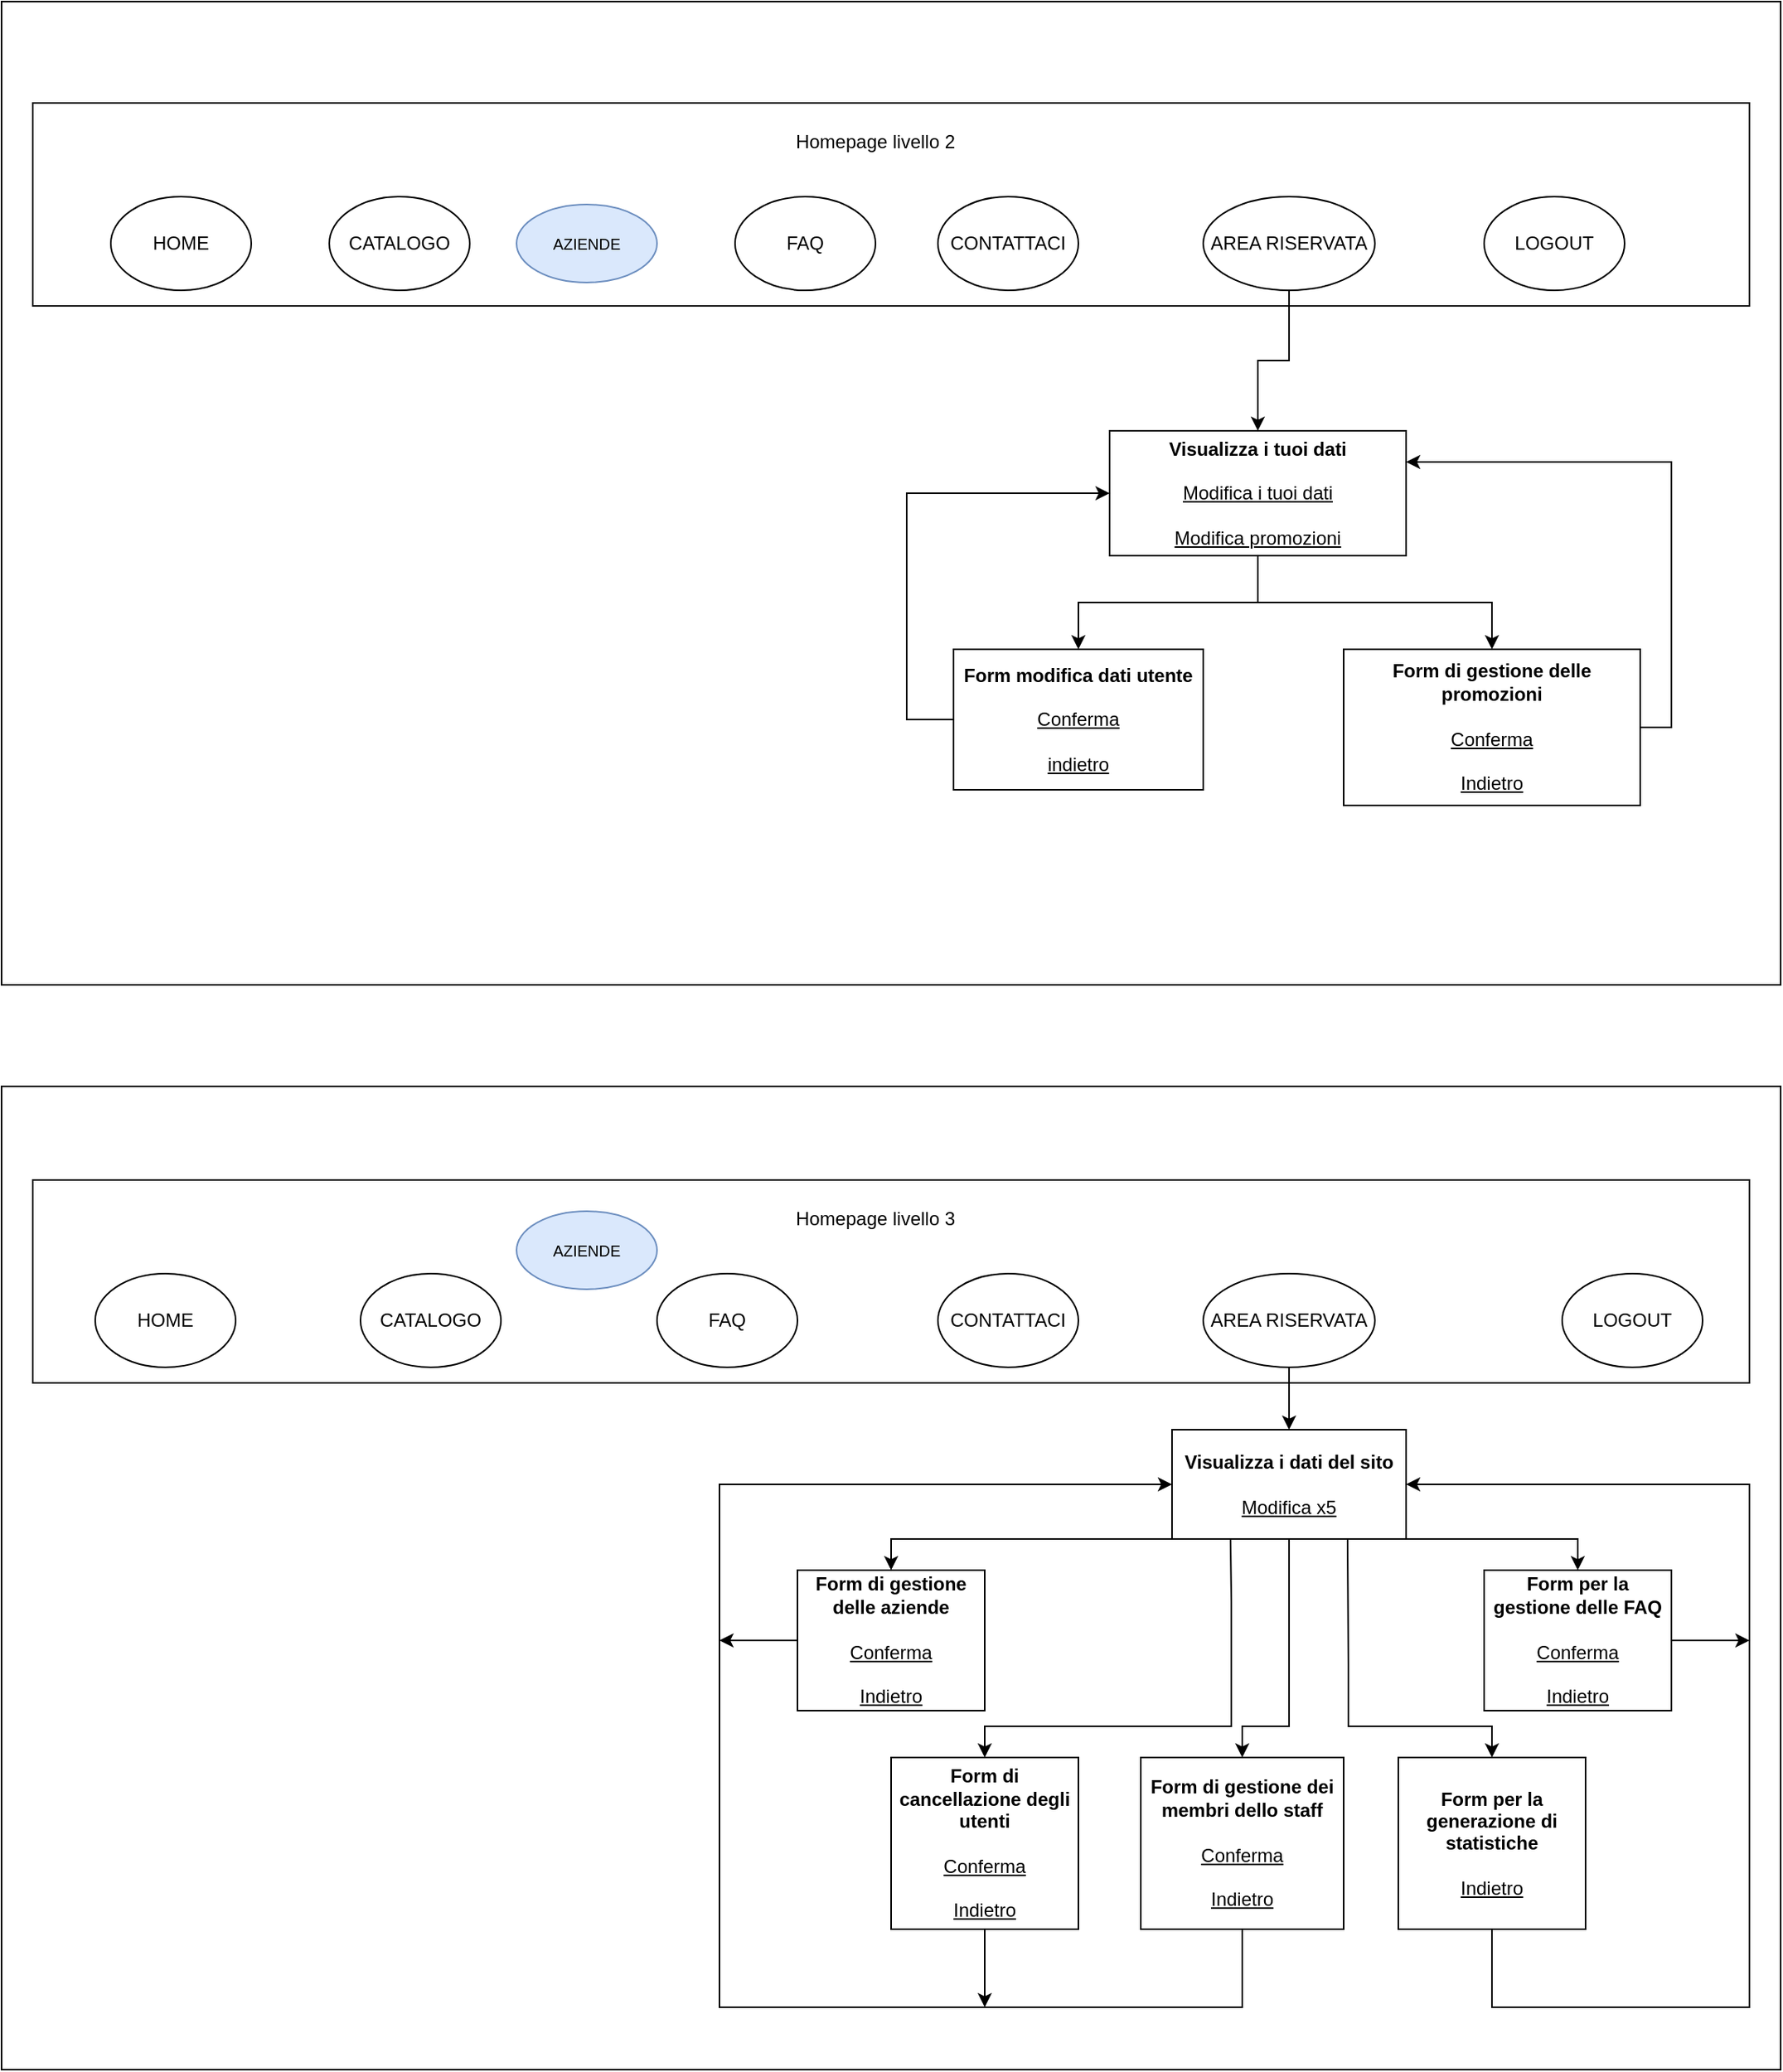 <mxfile version="21.2.9" type="device" pages="3">
  <diagram name="Lv2-3" id="_M-2xF81Z97StXX9Xhtc">
    <mxGraphModel dx="1105" dy="569" grid="1" gridSize="10" guides="1" tooltips="1" connect="1" arrows="1" fold="1" page="1" pageScale="1" pageWidth="827" pageHeight="1169" math="0" shadow="0">
      <root>
        <mxCell id="0" />
        <mxCell id="1" parent="0" />
        <mxCell id="rX6alPP_R84iCfiomxFw-1" value="" style="rounded=0;whiteSpace=wrap;html=1;" parent="1" vertex="1">
          <mxGeometry x="10" y="35" width="1140" height="630" as="geometry" />
        </mxCell>
        <mxCell id="rX6alPP_R84iCfiomxFw-9" value="" style="rounded=0;whiteSpace=wrap;html=1;" parent="1" vertex="1">
          <mxGeometry x="30" y="100" width="1100" height="130" as="geometry" />
        </mxCell>
        <mxCell id="rX6alPP_R84iCfiomxFw-12" value="CATALOGO" style="ellipse;whiteSpace=wrap;html=1;" parent="1" vertex="1">
          <mxGeometry x="220" y="160" width="90" height="60" as="geometry" />
        </mxCell>
        <mxCell id="rX6alPP_R84iCfiomxFw-13" value="HOME" style="ellipse;whiteSpace=wrap;html=1;" parent="1" vertex="1">
          <mxGeometry x="80" y="160" width="90" height="60" as="geometry" />
        </mxCell>
        <mxCell id="rX6alPP_R84iCfiomxFw-19" value="FAQ" style="ellipse;whiteSpace=wrap;html=1;" parent="1" vertex="1">
          <mxGeometry x="480" y="160" width="90" height="60" as="geometry" />
        </mxCell>
        <mxCell id="rX6alPP_R84iCfiomxFw-20" value="CONTATTACI" style="ellipse;whiteSpace=wrap;html=1;" parent="1" vertex="1">
          <mxGeometry x="610" y="160" width="90" height="60" as="geometry" />
        </mxCell>
        <mxCell id="rX6alPP_R84iCfiomxFw-21" value="LOGOUT" style="ellipse;whiteSpace=wrap;html=1;" parent="1" vertex="1">
          <mxGeometry x="960" y="160" width="90" height="60" as="geometry" />
        </mxCell>
        <mxCell id="ifP3_OmQZTy_K7tesigm-2" style="edgeStyle=orthogonalEdgeStyle;rounded=0;orthogonalLoop=1;jettySize=auto;html=1;exitX=0.5;exitY=1;exitDx=0;exitDy=0;entryX=0.5;entryY=0;entryDx=0;entryDy=0;" parent="1" source="rX6alPP_R84iCfiomxFw-22" target="rX6alPP_R84iCfiomxFw-23" edge="1">
          <mxGeometry relative="1" as="geometry" />
        </mxCell>
        <mxCell id="rX6alPP_R84iCfiomxFw-22" value="AREA RISERVATA" style="ellipse;whiteSpace=wrap;html=1;" parent="1" vertex="1">
          <mxGeometry x="780" y="160" width="110" height="60" as="geometry" />
        </mxCell>
        <mxCell id="ifP3_OmQZTy_K7tesigm-1" style="edgeStyle=orthogonalEdgeStyle;rounded=0;orthogonalLoop=1;jettySize=auto;html=1;exitX=0.5;exitY=1;exitDx=0;exitDy=0;" parent="1" source="rX6alPP_R84iCfiomxFw-23" target="rX6alPP_R84iCfiomxFw-24" edge="1">
          <mxGeometry relative="1" as="geometry" />
        </mxCell>
        <mxCell id="ifP3_OmQZTy_K7tesigm-5" style="edgeStyle=orthogonalEdgeStyle;rounded=0;orthogonalLoop=1;jettySize=auto;html=1;exitX=0.5;exitY=1;exitDx=0;exitDy=0;" parent="1" source="rX6alPP_R84iCfiomxFw-23" target="rX6alPP_R84iCfiomxFw-25" edge="1">
          <mxGeometry relative="1" as="geometry" />
        </mxCell>
        <mxCell id="rX6alPP_R84iCfiomxFw-23" value="&lt;b&gt;Visualizza i tuoi dati&lt;/b&gt;&lt;br&gt;&lt;br&gt;&lt;u&gt;Modifica i tuoi dati&lt;br&gt;&lt;br&gt;Modifica promozioni&lt;br&gt;&lt;/u&gt;" style="rounded=0;whiteSpace=wrap;html=1;" parent="1" vertex="1">
          <mxGeometry x="720" y="310" width="190" height="80" as="geometry" />
        </mxCell>
        <mxCell id="rX6alPP_R84iCfiomxFw-24" value="&lt;b&gt;Form modifica dati utente&lt;/b&gt;&lt;br&gt;&lt;br&gt;&lt;u&gt;Conferma&lt;br&gt;&lt;/u&gt;&lt;br&gt;&lt;u&gt;indietro&lt;/u&gt;" style="rounded=0;whiteSpace=wrap;html=1;" parent="1" vertex="1">
          <mxGeometry x="620" y="450" width="160" height="90" as="geometry" />
        </mxCell>
        <mxCell id="ifP3_OmQZTy_K7tesigm-4" style="edgeStyle=orthogonalEdgeStyle;rounded=0;orthogonalLoop=1;jettySize=auto;html=1;exitX=1;exitY=0.5;exitDx=0;exitDy=0;entryX=1;entryY=0.25;entryDx=0;entryDy=0;" parent="1" source="rX6alPP_R84iCfiomxFw-25" target="rX6alPP_R84iCfiomxFw-23" edge="1">
          <mxGeometry relative="1" as="geometry" />
        </mxCell>
        <mxCell id="rX6alPP_R84iCfiomxFw-25" value="&lt;b&gt;Form di gestione delle promozioni&lt;/b&gt;&lt;br&gt;&lt;br&gt;&lt;u style=&quot;&quot;&gt;Conferma&lt;br&gt;&lt;/u&gt;&lt;br&gt;&lt;u&gt;Indietro&lt;/u&gt;" style="rounded=0;whiteSpace=wrap;html=1;" parent="1" vertex="1">
          <mxGeometry x="870" y="450" width="190" height="100" as="geometry" />
        </mxCell>
        <mxCell id="rX6alPP_R84iCfiomxFw-30" value="" style="endArrow=classic;html=1;rounded=0;exitX=0;exitY=0.5;exitDx=0;exitDy=0;entryX=0;entryY=0.5;entryDx=0;entryDy=0;" parent="1" source="rX6alPP_R84iCfiomxFw-24" target="rX6alPP_R84iCfiomxFw-23" edge="1">
          <mxGeometry width="50" height="50" relative="1" as="geometry">
            <mxPoint x="400" y="290" as="sourcePoint" />
            <mxPoint x="830" y="270" as="targetPoint" />
            <Array as="points">
              <mxPoint x="590" y="495" />
              <mxPoint x="590" y="350" />
            </Array>
          </mxGeometry>
        </mxCell>
        <mxCell id="rX6alPP_R84iCfiomxFw-32" value="Homepage livello 2" style="text;html=1;strokeColor=none;fillColor=none;align=center;verticalAlign=middle;whiteSpace=wrap;rounded=0;" parent="1" vertex="1">
          <mxGeometry x="515" y="110" width="110" height="30" as="geometry" />
        </mxCell>
        <mxCell id="rX6alPP_R84iCfiomxFw-33" value="" style="rounded=0;whiteSpace=wrap;html=1;" parent="1" vertex="1">
          <mxGeometry x="10" y="730" width="1140" height="630" as="geometry" />
        </mxCell>
        <mxCell id="rX6alPP_R84iCfiomxFw-34" value="" style="rounded=0;whiteSpace=wrap;html=1;" parent="1" vertex="1">
          <mxGeometry x="30" y="790" width="1100" height="130" as="geometry" />
        </mxCell>
        <mxCell id="rX6alPP_R84iCfiomxFw-35" value="HOME" style="ellipse;whiteSpace=wrap;html=1;" parent="1" vertex="1">
          <mxGeometry x="70" y="850" width="90" height="60" as="geometry" />
        </mxCell>
        <mxCell id="rX6alPP_R84iCfiomxFw-36" value="CATALOGO" style="ellipse;whiteSpace=wrap;html=1;" parent="1" vertex="1">
          <mxGeometry x="240" y="850" width="90" height="60" as="geometry" />
        </mxCell>
        <mxCell id="rX6alPP_R84iCfiomxFw-37" value="FAQ" style="ellipse;whiteSpace=wrap;html=1;" parent="1" vertex="1">
          <mxGeometry x="430" y="850" width="90" height="60" as="geometry" />
        </mxCell>
        <mxCell id="rX6alPP_R84iCfiomxFw-38" value="CONTATTACI" style="ellipse;whiteSpace=wrap;html=1;" parent="1" vertex="1">
          <mxGeometry x="610" y="850" width="90" height="60" as="geometry" />
        </mxCell>
        <mxCell id="rX6alPP_R84iCfiomxFw-39" value="AREA RISERVATA" style="ellipse;whiteSpace=wrap;html=1;" parent="1" vertex="1">
          <mxGeometry x="780" y="850" width="110" height="60" as="geometry" />
        </mxCell>
        <mxCell id="rX6alPP_R84iCfiomxFw-40" value="LOGOUT" style="ellipse;whiteSpace=wrap;html=1;" parent="1" vertex="1">
          <mxGeometry x="1010" y="850" width="90" height="60" as="geometry" />
        </mxCell>
        <mxCell id="rX6alPP_R84iCfiomxFw-41" value="Homepage livello 3" style="text;html=1;strokeColor=none;fillColor=none;align=center;verticalAlign=middle;whiteSpace=wrap;rounded=0;" parent="1" vertex="1">
          <mxGeometry x="515" y="800" width="110" height="30" as="geometry" />
        </mxCell>
        <mxCell id="rX6alPP_R84iCfiomxFw-47" value="&lt;b&gt;Visualizza i dati del sito&lt;/b&gt;&lt;br&gt;&lt;br&gt;&lt;u&gt;Modifica x5&lt;br&gt;&lt;/u&gt;" style="rounded=0;whiteSpace=wrap;html=1;" parent="1" vertex="1">
          <mxGeometry x="760" y="950" width="150" height="70" as="geometry" />
        </mxCell>
        <mxCell id="rX6alPP_R84iCfiomxFw-48" value="" style="endArrow=classic;html=1;rounded=0;exitX=0.5;exitY=1;exitDx=0;exitDy=0;entryX=0.5;entryY=0;entryDx=0;entryDy=0;" parent="1" source="rX6alPP_R84iCfiomxFw-39" target="rX6alPP_R84iCfiomxFw-47" edge="1">
          <mxGeometry width="50" height="50" relative="1" as="geometry">
            <mxPoint x="400" y="970" as="sourcePoint" />
            <mxPoint x="450" y="920" as="targetPoint" />
          </mxGeometry>
        </mxCell>
        <mxCell id="rX6alPP_R84iCfiomxFw-49" value="&lt;b&gt;Form di gestione delle aziende&lt;/b&gt;&lt;br&gt;&lt;br&gt;&lt;u&gt;Conferma&lt;br&gt;&lt;/u&gt;&lt;br&gt;&lt;u&gt;Indietro&lt;/u&gt;" style="rounded=0;whiteSpace=wrap;html=1;" parent="1" vertex="1">
          <mxGeometry x="520" y="1040" width="120" height="90" as="geometry" />
        </mxCell>
        <mxCell id="rX6alPP_R84iCfiomxFw-50" value="&lt;b&gt;Form di cancellazione degli utenti&lt;/b&gt;&lt;br&gt;&lt;br&gt;&lt;u&gt;Conferma&lt;br&gt;&lt;/u&gt;&lt;br&gt;&lt;u&gt;Indietro&lt;/u&gt;" style="rounded=0;whiteSpace=wrap;html=1;" parent="1" vertex="1">
          <mxGeometry x="580" y="1160" width="120" height="110" as="geometry" />
        </mxCell>
        <mxCell id="rX6alPP_R84iCfiomxFw-51" value="&lt;b&gt;Form di gestione dei membri dello staff&lt;/b&gt;&lt;br&gt;&lt;br&gt;&lt;u&gt;Conferma&lt;br&gt;&lt;/u&gt;&lt;br&gt;&lt;u&gt;Indietro&lt;/u&gt;" style="rounded=0;whiteSpace=wrap;html=1;" parent="1" vertex="1">
          <mxGeometry x="740" y="1160" width="130" height="110" as="geometry" />
        </mxCell>
        <mxCell id="rX6alPP_R84iCfiomxFw-52" value="&lt;b&gt;Form per la generazione di statistiche&lt;/b&gt;&lt;br&gt;&lt;br&gt;&lt;u&gt;Indietro&lt;/u&gt;" style="rounded=0;whiteSpace=wrap;html=1;" parent="1" vertex="1">
          <mxGeometry x="905" y="1160" width="120" height="110" as="geometry" />
        </mxCell>
        <mxCell id="rX6alPP_R84iCfiomxFw-53" value="&lt;b&gt;Form per la gestione delle FAQ&lt;/b&gt;&lt;br&gt;&lt;br&gt;&lt;u&gt;Conferma&lt;br&gt;&lt;/u&gt;&lt;br&gt;&lt;u&gt;Indietro&lt;/u&gt;" style="rounded=0;whiteSpace=wrap;html=1;" parent="1" vertex="1">
          <mxGeometry x="960" y="1040" width="120" height="90" as="geometry" />
        </mxCell>
        <mxCell id="rX6alPP_R84iCfiomxFw-54" value="" style="endArrow=classic;html=1;rounded=0;exitX=0;exitY=1;exitDx=0;exitDy=0;entryX=0.5;entryY=0;entryDx=0;entryDy=0;" parent="1" source="rX6alPP_R84iCfiomxFw-47" target="rX6alPP_R84iCfiomxFw-49" edge="1">
          <mxGeometry width="50" height="50" relative="1" as="geometry">
            <mxPoint x="400" y="900" as="sourcePoint" />
            <mxPoint x="450" y="850" as="targetPoint" />
            <Array as="points">
              <mxPoint x="580" y="1020" />
            </Array>
          </mxGeometry>
        </mxCell>
        <mxCell id="rX6alPP_R84iCfiomxFw-55" value="" style="endArrow=classic;html=1;rounded=0;exitX=1;exitY=1;exitDx=0;exitDy=0;entryX=0.5;entryY=0;entryDx=0;entryDy=0;" parent="1" source="rX6alPP_R84iCfiomxFw-47" target="rX6alPP_R84iCfiomxFw-53" edge="1">
          <mxGeometry width="50" height="50" relative="1" as="geometry">
            <mxPoint x="400" y="900" as="sourcePoint" />
            <mxPoint x="450" y="850" as="targetPoint" />
            <Array as="points">
              <mxPoint x="1020" y="1020" />
            </Array>
          </mxGeometry>
        </mxCell>
        <mxCell id="rX6alPP_R84iCfiomxFw-56" value="" style="endArrow=classic;html=1;rounded=0;exitX=0.25;exitY=1;exitDx=0;exitDy=0;entryX=0.5;entryY=0;entryDx=0;entryDy=0;" parent="1" source="rX6alPP_R84iCfiomxFw-47" target="rX6alPP_R84iCfiomxFw-50" edge="1">
          <mxGeometry width="50" height="50" relative="1" as="geometry">
            <mxPoint x="400" y="900" as="sourcePoint" />
            <mxPoint x="450" y="850" as="targetPoint" />
            <Array as="points">
              <mxPoint x="798" y="1060" />
              <mxPoint x="798" y="1140" />
              <mxPoint x="670" y="1140" />
              <mxPoint x="640" y="1140" />
            </Array>
          </mxGeometry>
        </mxCell>
        <mxCell id="rX6alPP_R84iCfiomxFw-57" value="" style="endArrow=classic;html=1;rounded=0;exitX=0.5;exitY=1;exitDx=0;exitDy=0;entryX=0.5;entryY=0;entryDx=0;entryDy=0;" parent="1" source="rX6alPP_R84iCfiomxFw-47" target="rX6alPP_R84iCfiomxFw-51" edge="1">
          <mxGeometry width="50" height="50" relative="1" as="geometry">
            <mxPoint x="400" y="900" as="sourcePoint" />
            <mxPoint x="450" y="850" as="targetPoint" />
            <Array as="points">
              <mxPoint x="835" y="1090" />
              <mxPoint x="835" y="1140" />
              <mxPoint x="805" y="1140" />
            </Array>
          </mxGeometry>
        </mxCell>
        <mxCell id="rX6alPP_R84iCfiomxFw-58" value="" style="endArrow=classic;html=1;rounded=0;exitX=0.75;exitY=1;exitDx=0;exitDy=0;entryX=0.5;entryY=0;entryDx=0;entryDy=0;" parent="1" source="rX6alPP_R84iCfiomxFw-47" target="rX6alPP_R84iCfiomxFw-52" edge="1">
          <mxGeometry width="50" height="50" relative="1" as="geometry">
            <mxPoint x="845" y="1030" as="sourcePoint" />
            <mxPoint x="815" y="1170" as="targetPoint" />
            <Array as="points">
              <mxPoint x="873" y="1100" />
              <mxPoint x="873" y="1140" />
              <mxPoint x="930" y="1140" />
              <mxPoint x="965" y="1140" />
            </Array>
          </mxGeometry>
        </mxCell>
        <mxCell id="rX6alPP_R84iCfiomxFw-60" value="" style="endArrow=classic;html=1;rounded=0;exitX=0;exitY=0.5;exitDx=0;exitDy=0;" parent="1" source="rX6alPP_R84iCfiomxFw-49" edge="1">
          <mxGeometry width="50" height="50" relative="1" as="geometry">
            <mxPoint x="400" y="1030" as="sourcePoint" />
            <mxPoint x="470" y="1085" as="targetPoint" />
          </mxGeometry>
        </mxCell>
        <mxCell id="rX6alPP_R84iCfiomxFw-61" value="" style="endArrow=classic;html=1;rounded=0;exitX=0.5;exitY=1;exitDx=0;exitDy=0;entryX=0;entryY=0.5;entryDx=0;entryDy=0;" parent="1" source="rX6alPP_R84iCfiomxFw-51" target="rX6alPP_R84iCfiomxFw-47" edge="1">
          <mxGeometry width="50" height="50" relative="1" as="geometry">
            <mxPoint x="400" y="1030" as="sourcePoint" />
            <mxPoint x="450" y="980" as="targetPoint" />
            <Array as="points">
              <mxPoint x="805" y="1320" />
              <mxPoint x="470" y="1320" />
              <mxPoint x="470" y="985" />
            </Array>
          </mxGeometry>
        </mxCell>
        <mxCell id="rX6alPP_R84iCfiomxFw-62" value="" style="endArrow=classic;html=1;rounded=0;exitX=0.5;exitY=1;exitDx=0;exitDy=0;" parent="1" source="rX6alPP_R84iCfiomxFw-50" edge="1">
          <mxGeometry width="50" height="50" relative="1" as="geometry">
            <mxPoint x="400" y="1030" as="sourcePoint" />
            <mxPoint x="640" y="1320" as="targetPoint" />
          </mxGeometry>
        </mxCell>
        <mxCell id="rX6alPP_R84iCfiomxFw-63" value="" style="endArrow=classic;html=1;rounded=0;exitX=0.5;exitY=1;exitDx=0;exitDy=0;entryX=1;entryY=0.5;entryDx=0;entryDy=0;" parent="1" source="rX6alPP_R84iCfiomxFw-52" target="rX6alPP_R84iCfiomxFw-47" edge="1">
          <mxGeometry width="50" height="50" relative="1" as="geometry">
            <mxPoint x="400" y="1030" as="sourcePoint" />
            <mxPoint x="450" y="980" as="targetPoint" />
            <Array as="points">
              <mxPoint x="965" y="1320" />
              <mxPoint x="1130" y="1320" />
              <mxPoint x="1130" y="985" />
            </Array>
          </mxGeometry>
        </mxCell>
        <mxCell id="rX6alPP_R84iCfiomxFw-64" value="" style="endArrow=classic;html=1;rounded=0;exitX=1;exitY=0.5;exitDx=0;exitDy=0;" parent="1" source="rX6alPP_R84iCfiomxFw-53" edge="1">
          <mxGeometry width="50" height="50" relative="1" as="geometry">
            <mxPoint x="400" y="1030" as="sourcePoint" />
            <mxPoint x="1130" y="1085" as="targetPoint" />
          </mxGeometry>
        </mxCell>
        <mxCell id="LYxm155WBKsM3qQYIvJJ-1" value="AZIENDE" style="ellipse;whiteSpace=wrap;html=1;fontSize=10;fillColor=#dae8fc;strokeColor=#6c8ebf;" parent="1" vertex="1">
          <mxGeometry x="340" y="165" width="90" height="50" as="geometry" />
        </mxCell>
        <mxCell id="ifP3_OmQZTy_K7tesigm-6" value="AZIENDE" style="ellipse;whiteSpace=wrap;html=1;fontSize=10;fillColor=#dae8fc;strokeColor=#6c8ebf;" parent="1" vertex="1">
          <mxGeometry x="340" y="810" width="90" height="50" as="geometry" />
        </mxCell>
      </root>
    </mxGraphModel>
  </diagram>
  <diagram id="IhBzcSBHuUPYpadoAGtF" name="Lv0-1">
    <mxGraphModel dx="1050" dy="541" grid="1" gridSize="10" guides="1" tooltips="1" connect="1" arrows="1" fold="1" page="1" pageScale="1" pageWidth="1390" pageHeight="980" math="0" shadow="0">
      <root>
        <mxCell id="0" />
        <mxCell id="1" parent="0" />
        <mxCell id="_Kh7zMm8I2z3apYk3yrE-1" value="" style="rounded=0;whiteSpace=wrap;html=1;fillColor=#EBF4FF;strokeColor=#FFFFFF;" parent="1" vertex="1">
          <mxGeometry x="225" y="20" width="940" height="370" as="geometry" />
        </mxCell>
        <mxCell id="_Kh7zMm8I2z3apYk3yrE-2" value="&lt;font color=&quot;#6666ff&quot;&gt;Homepage livello 0&lt;/font&gt;" style="text;html=1;strokeColor=none;fillColor=none;align=center;verticalAlign=middle;whiteSpace=wrap;rounded=0;fontColor=#9999FF;fontSize=14;fontStyle=1" parent="1" vertex="1">
          <mxGeometry x="630" y="30" width="160" height="40" as="geometry" />
        </mxCell>
        <mxCell id="VEO2LpkFBc5u-bENxwhb-1" style="edgeStyle=orthogonalEdgeStyle;rounded=0;orthogonalLoop=1;jettySize=auto;html=1;exitX=0.5;exitY=1;exitDx=0;exitDy=0;" parent="1" source="_Kh7zMm8I2z3apYk3yrE-3" target="_Kh7zMm8I2z3apYk3yrE-13" edge="1">
          <mxGeometry relative="1" as="geometry">
            <Array as="points">
              <mxPoint x="445" y="190" />
              <mxPoint x="425" y="190" />
            </Array>
          </mxGeometry>
        </mxCell>
        <mxCell id="_Kh7zMm8I2z3apYk3yrE-3" value="CATALOGO" style="ellipse;whiteSpace=wrap;html=1;fontSize=10;fillColor=#dae8fc;strokeColor=#6c8ebf;" parent="1" vertex="1">
          <mxGeometry x="400" y="100" width="90" height="50" as="geometry" />
        </mxCell>
        <mxCell id="_Kh7zMm8I2z3apYk3yrE-4" value="FAQ" style="ellipse;whiteSpace=wrap;html=1;fontSize=10;fillColor=#dae8fc;strokeColor=#6c8ebf;" parent="1" vertex="1">
          <mxGeometry x="625" y="100" width="80" height="50" as="geometry" />
        </mxCell>
        <mxCell id="_Kh7zMm8I2z3apYk3yrE-5" value="CONTATTACI" style="ellipse;whiteSpace=wrap;html=1;fontSize=10;fillColor=#dae8fc;strokeColor=#6c8ebf;" parent="1" vertex="1">
          <mxGeometry x="735" y="100" width="90" height="50" as="geometry" />
        </mxCell>
        <mxCell id="_Kh7zMm8I2z3apYk3yrE-6" style="edgeStyle=orthogonalEdgeStyle;rounded=0;orthogonalLoop=1;jettySize=auto;html=1;exitX=0.5;exitY=1;exitDx=0;exitDy=0;entryX=0.5;entryY=0;entryDx=0;entryDy=0;" parent="1" source="_Kh7zMm8I2z3apYk3yrE-7" target="_Kh7zMm8I2z3apYk3yrE-14" edge="1">
          <mxGeometry relative="1" as="geometry" />
        </mxCell>
        <mxCell id="_Kh7zMm8I2z3apYk3yrE-7" value="REGISTRATI" style="ellipse;whiteSpace=wrap;html=1;fontSize=10;fillColor=#dae8fc;strokeColor=#6c8ebf;" parent="1" vertex="1">
          <mxGeometry x="840" y="100" width="90" height="50" as="geometry" />
        </mxCell>
        <mxCell id="_Kh7zMm8I2z3apYk3yrE-8" style="edgeStyle=orthogonalEdgeStyle;rounded=0;orthogonalLoop=1;jettySize=auto;html=1;exitX=0.5;exitY=1;exitDx=0;exitDy=0;entryX=0.5;entryY=0;entryDx=0;entryDy=0;" parent="1" source="_Kh7zMm8I2z3apYk3yrE-9" target="_Kh7zMm8I2z3apYk3yrE-17" edge="1">
          <mxGeometry relative="1" as="geometry" />
        </mxCell>
        <mxCell id="_Kh7zMm8I2z3apYk3yrE-9" value="ACCEDI" style="ellipse;whiteSpace=wrap;html=1;fontSize=10;fillColor=#dae8fc;strokeColor=#6c8ebf;" parent="1" vertex="1">
          <mxGeometry x="1027.5" y="100" width="80" height="50" as="geometry" />
        </mxCell>
        <mxCell id="_Kh7zMm8I2z3apYk3yrE-11" value="HOME" style="ellipse;whiteSpace=wrap;html=1;fontSize=10;fillColor=#dae8fc;strokeColor=#6c8ebf;" parent="1" vertex="1">
          <mxGeometry x="275" y="100" width="90" height="50" as="geometry" />
        </mxCell>
        <mxCell id="_Kh7zMm8I2z3apYk3yrE-12" style="edgeStyle=orthogonalEdgeStyle;rounded=0;orthogonalLoop=1;jettySize=auto;html=1;exitX=0.5;exitY=1;exitDx=0;exitDy=0;entryX=0;entryY=0.5;entryDx=0;entryDy=0;strokeColor=#000000;" parent="1" source="_Kh7zMm8I2z3apYk3yrE-13" target="_Kh7zMm8I2z3apYk3yrE-14" edge="1">
          <mxGeometry relative="1" as="geometry" />
        </mxCell>
        <mxCell id="_Kh7zMm8I2z3apYk3yrE-13" value="&lt;b&gt;Visualizzazione delle promozioni offerte dalle aziende tramite ricerca&lt;/b&gt;&lt;br&gt;&lt;br&gt;Per acquisire un coupon &lt;u&gt;registrati&lt;/u&gt;&amp;nbsp;" style="rounded=0;whiteSpace=wrap;html=1;fontSize=11;" parent="1" vertex="1">
          <mxGeometry x="320" y="245" width="210" height="80" as="geometry" />
        </mxCell>
        <mxCell id="_Kh7zMm8I2z3apYk3yrE-14" value="&lt;b&gt;Form registrazione&lt;/b&gt;&lt;br&gt;&lt;br&gt;&lt;u&gt;Registrati&lt;/u&gt;" style="rounded=0;whiteSpace=wrap;html=1;" parent="1" vertex="1">
          <mxGeometry x="825" y="230" width="120" height="60" as="geometry" />
        </mxCell>
        <mxCell id="_Kh7zMm8I2z3apYk3yrE-15" style="edgeStyle=orthogonalEdgeStyle;rounded=0;orthogonalLoop=1;jettySize=auto;html=1;exitX=0.25;exitY=1;exitDx=0;exitDy=0;entryX=1;entryY=0.5;entryDx=0;entryDy=0;strokeColor=#97D077;" parent="1" source="_Kh7zMm8I2z3apYk3yrE-17" target="_Kh7zMm8I2z3apYk3yrE-14" edge="1">
          <mxGeometry relative="1" as="geometry" />
        </mxCell>
        <mxCell id="_Kh7zMm8I2z3apYk3yrE-16" style="edgeStyle=orthogonalEdgeStyle;rounded=0;orthogonalLoop=1;jettySize=auto;html=1;exitX=0.75;exitY=1;exitDx=0;exitDy=0;strokeColor=#EA6B66;" parent="1" source="_Kh7zMm8I2z3apYk3yrE-17" target="_Kh7zMm8I2z3apYk3yrE-18" edge="1">
          <mxGeometry relative="1" as="geometry" />
        </mxCell>
        <mxCell id="_Kh7zMm8I2z3apYk3yrE-17" value="&lt;b&gt;Form accesso&lt;/b&gt;&lt;br&gt;&lt;br&gt;&lt;u&gt;Accedi&lt;br&gt;&lt;/u&gt;&lt;br&gt;Se non sei registrato &lt;u&gt;crea il tuo account&lt;/u&gt;" style="rounded=0;whiteSpace=wrap;html=1;" parent="1" vertex="1">
          <mxGeometry x="1000" y="230" width="135" height="110" as="geometry" />
        </mxCell>
        <mxCell id="_Kh7zMm8I2z3apYk3yrE-18" value="" style="rounded=0;whiteSpace=wrap;html=1;fillColor=#EBF4FF;strokeColor=#FFFFFF;" parent="1" vertex="1">
          <mxGeometry x="250" y="500" width="920" height="430" as="geometry" />
        </mxCell>
        <mxCell id="_Kh7zMm8I2z3apYk3yrE-19" value="&lt;font color=&quot;#6666ff&quot;&gt;Homepage livello 1&lt;/font&gt;" style="text;html=1;strokeColor=none;fillColor=none;align=center;verticalAlign=middle;whiteSpace=wrap;rounded=0;fontColor=#9999FF;fontSize=14;fontStyle=1" parent="1" vertex="1">
          <mxGeometry x="630" y="520" width="160" height="40" as="geometry" />
        </mxCell>
        <mxCell id="_Kh7zMm8I2z3apYk3yrE-20" style="edgeStyle=orthogonalEdgeStyle;rounded=0;orthogonalLoop=1;jettySize=auto;html=1;exitX=0.5;exitY=1;exitDx=0;exitDy=0;entryX=0.5;entryY=0;entryDx=0;entryDy=0;" parent="1" source="_Kh7zMm8I2z3apYk3yrE-21" target="_Kh7zMm8I2z3apYk3yrE-34" edge="1">
          <mxGeometry relative="1" as="geometry" />
        </mxCell>
        <mxCell id="_Kh7zMm8I2z3apYk3yrE-21" value="CATALOGO" style="ellipse;whiteSpace=wrap;html=1;fontSize=10;fillColor=#dae8fc;strokeColor=#6c8ebf;" parent="1" vertex="1">
          <mxGeometry x="455" y="580" width="90" height="50" as="geometry" />
        </mxCell>
        <mxCell id="_Kh7zMm8I2z3apYk3yrE-22" value="FAQ" style="ellipse;whiteSpace=wrap;html=1;fontSize=10;fillColor=#dae8fc;strokeColor=#6c8ebf;" parent="1" vertex="1">
          <mxGeometry x="620" y="580" width="80" height="50" as="geometry" />
        </mxCell>
        <mxCell id="_Kh7zMm8I2z3apYk3yrE-23" value="CONTATTACI" style="ellipse;whiteSpace=wrap;html=1;fontSize=10;fillColor=#dae8fc;strokeColor=#6c8ebf;" parent="1" vertex="1">
          <mxGeometry x="730" y="580" width="90" height="50" as="geometry" />
        </mxCell>
        <mxCell id="VEO2LpkFBc5u-bENxwhb-2" style="edgeStyle=orthogonalEdgeStyle;rounded=0;orthogonalLoop=1;jettySize=auto;html=1;exitX=0.5;exitY=0;exitDx=0;exitDy=0;entryX=1.003;entryY=0.521;entryDx=0;entryDy=0;entryPerimeter=0;" parent="1" source="_Kh7zMm8I2z3apYk3yrE-24" target="_Kh7zMm8I2z3apYk3yrE-1" edge="1">
          <mxGeometry relative="1" as="geometry">
            <Array as="points">
              <mxPoint x="1090" y="485" />
              <mxPoint x="1240" y="485" />
              <mxPoint x="1240" y="213" />
            </Array>
          </mxGeometry>
        </mxCell>
        <mxCell id="_Kh7zMm8I2z3apYk3yrE-24" value="LOGOUT" style="ellipse;whiteSpace=wrap;html=1;fontSize=10;fillColor=#dae8fc;strokeColor=#6c8ebf;" parent="1" vertex="1">
          <mxGeometry x="1045" y="560" width="90" height="50" as="geometry" />
        </mxCell>
        <mxCell id="_Kh7zMm8I2z3apYk3yrE-25" style="edgeStyle=orthogonalEdgeStyle;rounded=0;orthogonalLoop=1;jettySize=auto;html=1;exitX=0.5;exitY=1;exitDx=0;exitDy=0;entryX=0.5;entryY=0;entryDx=0;entryDy=0;" parent="1" source="_Kh7zMm8I2z3apYk3yrE-26" target="_Kh7zMm8I2z3apYk3yrE-30" edge="1">
          <mxGeometry relative="1" as="geometry" />
        </mxCell>
        <mxCell id="_Kh7zMm8I2z3apYk3yrE-26" value="DATI UTENTE" style="ellipse;whiteSpace=wrap;html=1;fontSize=10;fillColor=#dae8fc;strokeColor=#6c8ebf;" parent="1" vertex="1">
          <mxGeometry x="870" y="580" width="90" height="50" as="geometry" />
        </mxCell>
        <mxCell id="_Kh7zMm8I2z3apYk3yrE-28" value="HOME" style="ellipse;whiteSpace=wrap;html=1;fontSize=10;fillColor=#dae8fc;strokeColor=#6c8ebf;" parent="1" vertex="1">
          <mxGeometry x="310" y="580" width="90" height="50" as="geometry" />
        </mxCell>
        <mxCell id="_Kh7zMm8I2z3apYk3yrE-29" style="edgeStyle=orthogonalEdgeStyle;rounded=0;orthogonalLoop=1;jettySize=auto;html=1;exitX=0.5;exitY=1;exitDx=0;exitDy=0;entryX=0.5;entryY=0;entryDx=0;entryDy=0;" parent="1" source="_Kh7zMm8I2z3apYk3yrE-30" target="_Kh7zMm8I2z3apYk3yrE-32" edge="1">
          <mxGeometry relative="1" as="geometry" />
        </mxCell>
        <mxCell id="_Kh7zMm8I2z3apYk3yrE-30" value="&lt;b&gt;Visualizza i tuoi dati&lt;/b&gt;&lt;br&gt;&lt;br&gt;&lt;u&gt;Modifica&lt;/u&gt;" style="rounded=0;whiteSpace=wrap;html=1;" parent="1" vertex="1">
          <mxGeometry x="992.5" y="690" width="125" height="60" as="geometry" />
        </mxCell>
        <mxCell id="_Kh7zMm8I2z3apYk3yrE-31" style="edgeStyle=orthogonalEdgeStyle;rounded=0;orthogonalLoop=1;jettySize=auto;html=1;exitX=0.5;exitY=1;exitDx=0;exitDy=0;entryX=0;entryY=0.5;entryDx=0;entryDy=0;strokeColor=#97D077;" parent="1" source="_Kh7zMm8I2z3apYk3yrE-32" target="_Kh7zMm8I2z3apYk3yrE-30" edge="1">
          <mxGeometry relative="1" as="geometry">
            <Array as="points">
              <mxPoint x="1055" y="900" />
              <mxPoint x="960" y="900" />
              <mxPoint x="960" y="720" />
            </Array>
          </mxGeometry>
        </mxCell>
        <mxCell id="_Kh7zMm8I2z3apYk3yrE-32" value="&lt;b&gt;Form modifica&lt;/b&gt;&lt;br&gt;&lt;br&gt;&lt;u&gt;Conferma&lt;br&gt;&lt;br&gt;Indietro&lt;/u&gt;" style="rounded=0;whiteSpace=wrap;html=1;" parent="1" vertex="1">
          <mxGeometry x="990" y="790" width="130" height="90" as="geometry" />
        </mxCell>
        <mxCell id="_Kh7zMm8I2z3apYk3yrE-33" style="edgeStyle=orthogonalEdgeStyle;rounded=0;orthogonalLoop=1;jettySize=auto;html=1;entryX=0.5;entryY=0;entryDx=0;entryDy=0;" parent="1" source="_Kh7zMm8I2z3apYk3yrE-34" target="_Kh7zMm8I2z3apYk3yrE-36" edge="1">
          <mxGeometry relative="1" as="geometry" />
        </mxCell>
        <mxCell id="_Kh7zMm8I2z3apYk3yrE-34" value="&lt;b&gt;Visualizzazione delle promozioni offerte dalle aziende tramite ricerca&lt;/b&gt;&lt;br&gt;&lt;br&gt;&lt;u&gt;Scarica coupon&lt;/u&gt;" style="rounded=0;whiteSpace=wrap;html=1;fontSize=11;" parent="1" vertex="1">
          <mxGeometry x="320" y="700" width="210" height="70" as="geometry" />
        </mxCell>
        <mxCell id="_Kh7zMm8I2z3apYk3yrE-35" style="edgeStyle=orthogonalEdgeStyle;rounded=0;orthogonalLoop=1;jettySize=auto;html=1;exitX=1;exitY=0.5;exitDx=0;exitDy=0;entryX=1;entryY=0.5;entryDx=0;entryDy=0;" parent="1" source="_Kh7zMm8I2z3apYk3yrE-36" target="_Kh7zMm8I2z3apYk3yrE-21" edge="1">
          <mxGeometry relative="1" as="geometry">
            <Array as="points">
              <mxPoint x="580" y="845" />
              <mxPoint x="580" y="605" />
            </Array>
          </mxGeometry>
        </mxCell>
        <mxCell id="_Kh7zMm8I2z3apYk3yrE-36" value="&lt;b&gt;Visualizzazione coupon&lt;/b&gt;&lt;br&gt;&lt;br&gt;&lt;u&gt;Indietro&lt;/u&gt;" style="rounded=0;whiteSpace=wrap;html=1;fontSize=11;" parent="1" vertex="1">
          <mxGeometry x="347.5" y="810" width="155" height="70" as="geometry" />
        </mxCell>
        <mxCell id="_Kh7zMm8I2z3apYk3yrE-37" value="AZIENDE" style="ellipse;whiteSpace=wrap;html=1;fontSize=10;fillColor=#dae8fc;strokeColor=#6c8ebf;" parent="1" vertex="1">
          <mxGeometry x="510" y="100" width="90" height="50" as="geometry" />
        </mxCell>
      </root>
    </mxGraphModel>
  </diagram>
  <diagram id="_CZQYzVmhGMX9hNdbz7M" name="LinkCompleto">
    <mxGraphModel dx="1105" dy="569" grid="1" gridSize="10" guides="1" tooltips="1" connect="1" arrows="1" fold="1" page="1" pageScale="1" pageWidth="1654" pageHeight="2336" math="0" shadow="0">
      <root>
        <mxCell id="0" />
        <mxCell id="1" parent="0" />
        <mxCell id="4aJIFwbeHdOX9UbjXJzM-1" value="" style="rounded=0;whiteSpace=wrap;html=1;fillColor=#EBF4FF;strokeColor=#FFFFFF;" parent="1" vertex="1">
          <mxGeometry x="225" y="30" width="975" height="380" as="geometry" />
        </mxCell>
        <mxCell id="4aJIFwbeHdOX9UbjXJzM-2" value="&lt;font color=&quot;#6666ff&quot;&gt;Homepage livello 0&lt;/font&gt;" style="text;html=1;strokeColor=none;fillColor=none;align=center;verticalAlign=middle;whiteSpace=wrap;rounded=0;fontColor=#9999FF;fontSize=14;fontStyle=1" parent="1" vertex="1">
          <mxGeometry x="630" y="40" width="160" height="40" as="geometry" />
        </mxCell>
        <mxCell id="KwmABRm1TYDsv7Y9KH1R-3" style="edgeStyle=orthogonalEdgeStyle;rounded=0;orthogonalLoop=1;jettySize=auto;html=1;exitX=0.5;exitY=1;exitDx=0;exitDy=0;" parent="1" source="4aJIFwbeHdOX9UbjXJzM-4" target="4aJIFwbeHdOX9UbjXJzM-13" edge="1">
          <mxGeometry relative="1" as="geometry" />
        </mxCell>
        <mxCell id="4aJIFwbeHdOX9UbjXJzM-4" value="CATALOGO" style="ellipse;whiteSpace=wrap;html=1;fontSize=10;fillColor=#dae8fc;strokeColor=#6c8ebf;" parent="1" vertex="1">
          <mxGeometry x="502.5" y="100" width="90" height="50" as="geometry" />
        </mxCell>
        <mxCell id="4aJIFwbeHdOX9UbjXJzM-5" value="FAQ" style="ellipse;whiteSpace=wrap;html=1;fontSize=10;fillColor=#dae8fc;strokeColor=#6c8ebf;" parent="1" vertex="1">
          <mxGeometry x="625" y="100" width="70" height="50" as="geometry" />
        </mxCell>
        <mxCell id="4aJIFwbeHdOX9UbjXJzM-6" value="CONTATTACI" style="ellipse;whiteSpace=wrap;html=1;fontSize=10;fillColor=#dae8fc;strokeColor=#6c8ebf;" parent="1" vertex="1">
          <mxGeometry x="725" y="100" width="90" height="50" as="geometry" />
        </mxCell>
        <mxCell id="4aJIFwbeHdOX9UbjXJzM-7" style="edgeStyle=orthogonalEdgeStyle;rounded=0;orthogonalLoop=1;jettySize=auto;html=1;exitX=0.5;exitY=1;exitDx=0;exitDy=0;entryX=0.5;entryY=0;entryDx=0;entryDy=0;" parent="1" source="4aJIFwbeHdOX9UbjXJzM-8" target="4aJIFwbeHdOX9UbjXJzM-14" edge="1">
          <mxGeometry relative="1" as="geometry" />
        </mxCell>
        <mxCell id="4aJIFwbeHdOX9UbjXJzM-8" value="REGISTRATI" style="ellipse;whiteSpace=wrap;html=1;fontSize=10;fillColor=#dae8fc;strokeColor=#6c8ebf;" parent="1" vertex="1">
          <mxGeometry x="1030" y="100" width="90" height="50" as="geometry" />
        </mxCell>
        <mxCell id="4aJIFwbeHdOX9UbjXJzM-9" style="edgeStyle=orthogonalEdgeStyle;rounded=0;orthogonalLoop=1;jettySize=auto;html=1;exitX=0.5;exitY=1;exitDx=0;exitDy=0;entryX=0.5;entryY=0;entryDx=0;entryDy=0;" parent="1" source="4aJIFwbeHdOX9UbjXJzM-10" target="4aJIFwbeHdOX9UbjXJzM-17" edge="1">
          <mxGeometry relative="1" as="geometry" />
        </mxCell>
        <mxCell id="4aJIFwbeHdOX9UbjXJzM-10" value="ACCEDI" style="ellipse;whiteSpace=wrap;html=1;fontSize=10;fillColor=#dae8fc;strokeColor=#6c8ebf;" parent="1" vertex="1">
          <mxGeometry x="842.5" y="100" width="80" height="50" as="geometry" />
        </mxCell>
        <mxCell id="4aJIFwbeHdOX9UbjXJzM-11" value="HOME" style="ellipse;whiteSpace=wrap;html=1;fontSize=10;fillColor=#dae8fc;strokeColor=#6c8ebf;" parent="1" vertex="1">
          <mxGeometry x="260" y="100" width="90" height="50" as="geometry" />
        </mxCell>
        <mxCell id="QpbWkVUd1pW7eTHd4vx1-7" style="edgeStyle=orthogonalEdgeStyle;rounded=0;orthogonalLoop=1;jettySize=auto;html=1;exitX=0.5;exitY=1;exitDx=0;exitDy=0;entryX=0;entryY=0.75;entryDx=0;entryDy=0;" parent="1" source="4aJIFwbeHdOX9UbjXJzM-13" target="4aJIFwbeHdOX9UbjXJzM-14" edge="1">
          <mxGeometry relative="1" as="geometry">
            <Array as="points">
              <mxPoint x="548" y="360" />
              <mxPoint x="990" y="360" />
              <mxPoint x="990" y="290" />
            </Array>
          </mxGeometry>
        </mxCell>
        <mxCell id="4aJIFwbeHdOX9UbjXJzM-13" value="&lt;b&gt;Visualizzazione delle promozioni offerte dalle aziende tramite ricerca&lt;/b&gt;&lt;br&gt;&lt;br&gt;Per acquisire un coupon &lt;u&gt;registrati&lt;/u&gt;&amp;nbsp;" style="rounded=0;whiteSpace=wrap;html=1;fontSize=11;" parent="1" vertex="1">
          <mxGeometry x="442.5" y="235" width="210" height="80" as="geometry" />
        </mxCell>
        <mxCell id="4aJIFwbeHdOX9UbjXJzM-14" value="&lt;b&gt;Form registrazione&lt;/b&gt;&lt;br&gt;&lt;br&gt;&lt;u&gt;Registrati&lt;/u&gt;" style="rounded=0;whiteSpace=wrap;html=1;" parent="1" vertex="1">
          <mxGeometry x="1015" y="245" width="120" height="60" as="geometry" />
        </mxCell>
        <mxCell id="QpbWkVUd1pW7eTHd4vx1-9" style="edgeStyle=orthogonalEdgeStyle;rounded=0;orthogonalLoop=1;jettySize=auto;html=1;exitX=1;exitY=0.75;exitDx=0;exitDy=0;entryX=0;entryY=0.25;entryDx=0;entryDy=0;strokeColor=#97D077;" parent="1" source="4aJIFwbeHdOX9UbjXJzM-17" target="4aJIFwbeHdOX9UbjXJzM-14" edge="1">
          <mxGeometry relative="1" as="geometry">
            <Array as="points">
              <mxPoint x="970" y="292" />
              <mxPoint x="970" y="260" />
            </Array>
          </mxGeometry>
        </mxCell>
        <mxCell id="hAUGN2nMBL-gjCwEe3Ey-2" style="edgeStyle=orthogonalEdgeStyle;rounded=0;orthogonalLoop=1;jettySize=auto;html=1;exitX=0.5;exitY=1;exitDx=0;exitDy=0;entryX=0;entryY=0.5;entryDx=0;entryDy=0;strokeColor=#EA6B66;" parent="1" source="4aJIFwbeHdOX9UbjXJzM-17" target="4aJIFwbeHdOX9UbjXJzM-18" edge="1">
          <mxGeometry relative="1" as="geometry">
            <Array as="points">
              <mxPoint x="883" y="430" />
              <mxPoint x="190" y="430" />
              <mxPoint x="190" y="715" />
            </Array>
          </mxGeometry>
        </mxCell>
        <mxCell id="hAUGN2nMBL-gjCwEe3Ey-4" style="edgeStyle=orthogonalEdgeStyle;rounded=0;orthogonalLoop=1;jettySize=auto;html=1;exitX=0.5;exitY=1;exitDx=0;exitDy=0;entryX=0;entryY=0.5;entryDx=0;entryDy=0;strokeColor=#EA6B66;" parent="1" source="4aJIFwbeHdOX9UbjXJzM-17" target="4aJIFwbeHdOX9UbjXJzM-75" edge="1">
          <mxGeometry relative="1" as="geometry">
            <Array as="points">
              <mxPoint x="883" y="430" />
              <mxPoint x="190" y="430" />
              <mxPoint x="190" y="1215" />
            </Array>
          </mxGeometry>
        </mxCell>
        <mxCell id="hAUGN2nMBL-gjCwEe3Ey-5" style="edgeStyle=orthogonalEdgeStyle;rounded=0;orthogonalLoop=1;jettySize=auto;html=1;exitX=0.5;exitY=1;exitDx=0;exitDy=0;entryX=0;entryY=0.5;entryDx=0;entryDy=0;strokeColor=#EA6B66;" parent="1" source="4aJIFwbeHdOX9UbjXJzM-17" target="4aJIFwbeHdOX9UbjXJzM-92" edge="1">
          <mxGeometry relative="1" as="geometry">
            <Array as="points">
              <mxPoint x="882" y="430" />
              <mxPoint x="190" y="430" />
              <mxPoint x="190" y="1788" />
            </Array>
          </mxGeometry>
        </mxCell>
        <mxCell id="4aJIFwbeHdOX9UbjXJzM-17" value="&lt;b&gt;Form accesso&lt;/b&gt;&lt;br&gt;&lt;br&gt;&lt;u&gt;&lt;font color=&quot;#ea6b66&quot;&gt;Accedi&lt;/font&gt;&lt;br&gt;&lt;/u&gt;&lt;br&gt;Se non sei registrato &lt;u&gt;&lt;font color=&quot;#97d077&quot;&gt;crea il tuo account&lt;/font&gt;&lt;/u&gt;" style="rounded=0;whiteSpace=wrap;html=1;" parent="1" vertex="1">
          <mxGeometry x="815" y="210" width="135" height="110" as="geometry" />
        </mxCell>
        <mxCell id="4aJIFwbeHdOX9UbjXJzM-18" value="" style="rounded=0;whiteSpace=wrap;html=1;fillColor=#EBF4FF;strokeColor=#FFFFFF;" parent="1" vertex="1">
          <mxGeometry x="225" y="500" width="975" height="430" as="geometry" />
        </mxCell>
        <mxCell id="4aJIFwbeHdOX9UbjXJzM-19" value="&lt;font color=&quot;#6666ff&quot;&gt;Homepage livello 1&lt;/font&gt;" style="text;html=1;strokeColor=none;fillColor=none;align=center;verticalAlign=middle;whiteSpace=wrap;rounded=0;fontColor=#9999FF;fontSize=14;fontStyle=1" parent="1" vertex="1">
          <mxGeometry x="632.5" y="510" width="160" height="40" as="geometry" />
        </mxCell>
        <mxCell id="4aJIFwbeHdOX9UbjXJzM-20" style="edgeStyle=orthogonalEdgeStyle;rounded=0;orthogonalLoop=1;jettySize=auto;html=1;exitX=0.5;exitY=1;exitDx=0;exitDy=0;entryX=0.5;entryY=0;entryDx=0;entryDy=0;" parent="1" source="4aJIFwbeHdOX9UbjXJzM-21" target="4aJIFwbeHdOX9UbjXJzM-34" edge="1">
          <mxGeometry relative="1" as="geometry" />
        </mxCell>
        <mxCell id="4aJIFwbeHdOX9UbjXJzM-21" value="CATALOGO" style="ellipse;whiteSpace=wrap;html=1;fontSize=10;fillColor=#dae8fc;strokeColor=#6c8ebf;" parent="1" vertex="1">
          <mxGeometry x="470" y="580" width="90" height="50" as="geometry" />
        </mxCell>
        <mxCell id="4aJIFwbeHdOX9UbjXJzM-22" value="FAQ" style="ellipse;whiteSpace=wrap;html=1;fontSize=10;fillColor=#dae8fc;strokeColor=#6c8ebf;" parent="1" vertex="1">
          <mxGeometry x="620" y="580" width="80" height="50" as="geometry" />
        </mxCell>
        <mxCell id="4aJIFwbeHdOX9UbjXJzM-23" value="CONTATTACI" style="ellipse;whiteSpace=wrap;html=1;fontSize=10;fillColor=#dae8fc;strokeColor=#6c8ebf;" parent="1" vertex="1">
          <mxGeometry x="730" y="580" width="90" height="50" as="geometry" />
        </mxCell>
        <mxCell id="Lk9khQsBYxiK4ykRVaGo-2" style="edgeStyle=orthogonalEdgeStyle;rounded=0;orthogonalLoop=1;jettySize=auto;html=1;exitX=1;exitY=0.5;exitDx=0;exitDy=0;entryX=1;entryY=0.5;entryDx=0;entryDy=0;strokeColor=#CCCC00;" parent="1" source="4aJIFwbeHdOX9UbjXJzM-25" target="4aJIFwbeHdOX9UbjXJzM-1" edge="1">
          <mxGeometry relative="1" as="geometry">
            <Array as="points">
              <mxPoint x="1260" y="605" />
              <mxPoint x="1260" y="220" />
            </Array>
          </mxGeometry>
        </mxCell>
        <mxCell id="4aJIFwbeHdOX9UbjXJzM-25" value="LOGOUT" style="ellipse;whiteSpace=wrap;html=1;fontSize=10;fillColor=#dae8fc;strokeColor=#6c8ebf;" parent="1" vertex="1">
          <mxGeometry x="1030" y="580" width="90" height="50" as="geometry" />
        </mxCell>
        <mxCell id="4aJIFwbeHdOX9UbjXJzM-26" style="edgeStyle=orthogonalEdgeStyle;rounded=0;orthogonalLoop=1;jettySize=auto;html=1;exitX=0.5;exitY=1;exitDx=0;exitDy=0;entryX=0.5;entryY=0;entryDx=0;entryDy=0;" parent="1" source="4aJIFwbeHdOX9UbjXJzM-27" target="4aJIFwbeHdOX9UbjXJzM-30" edge="1">
          <mxGeometry relative="1" as="geometry" />
        </mxCell>
        <mxCell id="4aJIFwbeHdOX9UbjXJzM-27" value="AREA UTENTE" style="ellipse;whiteSpace=wrap;html=1;fontSize=10;fillColor=#dae8fc;strokeColor=#6c8ebf;" parent="1" vertex="1">
          <mxGeometry x="865" y="580" width="95" height="50" as="geometry" />
        </mxCell>
        <mxCell id="4aJIFwbeHdOX9UbjXJzM-28" value="HOME" style="ellipse;whiteSpace=wrap;html=1;fontSize=10;fillColor=#dae8fc;strokeColor=#6c8ebf;" parent="1" vertex="1">
          <mxGeometry x="245" y="580" width="90" height="50" as="geometry" />
        </mxCell>
        <mxCell id="4aJIFwbeHdOX9UbjXJzM-29" style="edgeStyle=orthogonalEdgeStyle;rounded=0;orthogonalLoop=1;jettySize=auto;html=1;exitX=0.5;exitY=1;exitDx=0;exitDy=0;entryX=0.5;entryY=0;entryDx=0;entryDy=0;" parent="1" source="4aJIFwbeHdOX9UbjXJzM-30" target="4aJIFwbeHdOX9UbjXJzM-32" edge="1">
          <mxGeometry relative="1" as="geometry" />
        </mxCell>
        <mxCell id="4aJIFwbeHdOX9UbjXJzM-30" value="&lt;b&gt;Visualizza i tuoi dati&lt;/b&gt;&lt;br&gt;&lt;br&gt;&lt;u&gt;Modifica&lt;/u&gt;" style="rounded=0;whiteSpace=wrap;html=1;" parent="1" vertex="1">
          <mxGeometry x="850" y="685" width="125" height="60" as="geometry" />
        </mxCell>
        <mxCell id="KwmABRm1TYDsv7Y9KH1R-1" style="edgeStyle=orthogonalEdgeStyle;rounded=0;orthogonalLoop=1;jettySize=auto;html=1;exitX=0.5;exitY=1;exitDx=0;exitDy=0;entryX=1;entryY=0.5;entryDx=0;entryDy=0;strokeColor=#6600CC;" parent="1" source="4aJIFwbeHdOX9UbjXJzM-32" target="4aJIFwbeHdOX9UbjXJzM-30" edge="1">
          <mxGeometry relative="1" as="geometry">
            <Array as="points">
              <mxPoint x="910" y="910" />
              <mxPoint x="1030" y="910" />
              <mxPoint x="1030" y="715" />
            </Array>
          </mxGeometry>
        </mxCell>
        <mxCell id="4aJIFwbeHdOX9UbjXJzM-32" value="&lt;b&gt;Form modifica&lt;/b&gt;&lt;br&gt;&lt;br&gt;&lt;u&gt;Conferma&lt;br&gt;&lt;br&gt;&lt;font color=&quot;#6600cc&quot;&gt;Indietro&lt;/font&gt;&lt;/u&gt;" style="rounded=0;whiteSpace=wrap;html=1;" parent="1" vertex="1">
          <mxGeometry x="847.5" y="800" width="130" height="90" as="geometry" />
        </mxCell>
        <mxCell id="4aJIFwbeHdOX9UbjXJzM-33" style="edgeStyle=orthogonalEdgeStyle;rounded=0;orthogonalLoop=1;jettySize=auto;html=1;entryX=0.5;entryY=0;entryDx=0;entryDy=0;" parent="1" source="4aJIFwbeHdOX9UbjXJzM-34" target="4aJIFwbeHdOX9UbjXJzM-36" edge="1">
          <mxGeometry relative="1" as="geometry" />
        </mxCell>
        <mxCell id="4aJIFwbeHdOX9UbjXJzM-34" value="&lt;b&gt;Visualizzazione delle promozioni offerte dalle aziende tramite ricerca&lt;/b&gt;&lt;br&gt;&lt;br&gt;&lt;u&gt;Scarica coupon&lt;/u&gt;" style="rounded=0;whiteSpace=wrap;html=1;fontSize=11;" parent="1" vertex="1">
          <mxGeometry x="410" y="710" width="210" height="70" as="geometry" />
        </mxCell>
        <mxCell id="KwmABRm1TYDsv7Y9KH1R-5" style="edgeStyle=orthogonalEdgeStyle;rounded=0;orthogonalLoop=1;jettySize=auto;html=1;exitX=0.5;exitY=1;exitDx=0;exitDy=0;entryX=1;entryY=0.5;entryDx=0;entryDy=0;" parent="1" source="4aJIFwbeHdOX9UbjXJzM-36" target="4aJIFwbeHdOX9UbjXJzM-21" edge="1">
          <mxGeometry relative="1" as="geometry">
            <Array as="points">
              <mxPoint x="515" y="910" />
              <mxPoint x="650" y="910" />
              <mxPoint x="650" y="660" />
              <mxPoint x="580" y="660" />
              <mxPoint x="580" y="605" />
            </Array>
          </mxGeometry>
        </mxCell>
        <mxCell id="4aJIFwbeHdOX9UbjXJzM-36" value="&lt;b&gt;Visualizzazione coupon&lt;/b&gt;&lt;br&gt;&lt;br&gt;&lt;u&gt;Indietro&lt;/u&gt;" style="rounded=0;whiteSpace=wrap;html=1;fontSize=11;" parent="1" vertex="1">
          <mxGeometry x="437.5" y="820" width="155" height="70" as="geometry" />
        </mxCell>
        <mxCell id="4aJIFwbeHdOX9UbjXJzM-37" value="AZIENDE" style="ellipse;whiteSpace=wrap;html=1;fontSize=10;fillColor=#dae8fc;strokeColor=#6c8ebf;" parent="1" vertex="1">
          <mxGeometry x="380" y="100" width="90" height="50" as="geometry" />
        </mxCell>
        <mxCell id="4aJIFwbeHdOX9UbjXJzM-75" value="" style="rounded=0;whiteSpace=wrap;html=1;fillColor=#EBF4FF;strokeColor=#FFFFFF;" parent="1" vertex="1">
          <mxGeometry x="230" y="990" width="980" height="450" as="geometry" />
        </mxCell>
        <mxCell id="4aJIFwbeHdOX9UbjXJzM-76" value="&lt;font color=&quot;#6666ff&quot;&gt;Homepage livello 2&lt;/font&gt;" style="text;html=1;strokeColor=none;fillColor=none;align=center;verticalAlign=middle;whiteSpace=wrap;rounded=0;fontColor=#9999FF;fontSize=14;fontStyle=1" parent="1" vertex="1">
          <mxGeometry x="630" y="1000" width="160" height="40" as="geometry" />
        </mxCell>
        <mxCell id="4aJIFwbeHdOX9UbjXJzM-92" value="" style="rounded=0;whiteSpace=wrap;html=1;fillColor=#EBF4FF;strokeColor=#FFFFFF;" parent="1" vertex="1">
          <mxGeometry x="230" y="1495" width="1140" height="585" as="geometry" />
        </mxCell>
        <mxCell id="4aJIFwbeHdOX9UbjXJzM-93" value="&lt;font color=&quot;#6666ff&quot;&gt;Homepage livello 3&lt;/font&gt;" style="text;html=1;strokeColor=none;fillColor=none;align=center;verticalAlign=middle;whiteSpace=wrap;rounded=0;fontColor=#9999FF;fontSize=14;fontStyle=1" parent="1" vertex="1">
          <mxGeometry x="720" y="1520" width="160" height="40" as="geometry" />
        </mxCell>
        <mxCell id="KwmABRm1TYDsv7Y9KH1R-4" value="AZIENDE" style="ellipse;whiteSpace=wrap;html=1;fontSize=10;fillColor=#dae8fc;strokeColor=#6c8ebf;" parent="1" vertex="1">
          <mxGeometry x="360" y="580" width="90" height="50" as="geometry" />
        </mxCell>
        <mxCell id="KwmABRm1TYDsv7Y9KH1R-6" value="CATALOGO" style="ellipse;whiteSpace=wrap;html=1;fontSize=10;fillColor=#dae8fc;strokeColor=#6c8ebf;" parent="1" vertex="1">
          <mxGeometry x="502.5" y="1060" width="90" height="50" as="geometry" />
        </mxCell>
        <mxCell id="KwmABRm1TYDsv7Y9KH1R-7" value="FAQ" style="ellipse;whiteSpace=wrap;html=1;fontSize=10;fillColor=#dae8fc;strokeColor=#6c8ebf;" parent="1" vertex="1">
          <mxGeometry x="630" y="1060" width="80" height="50" as="geometry" />
        </mxCell>
        <mxCell id="KwmABRm1TYDsv7Y9KH1R-8" value="CONTATTACI" style="ellipse;whiteSpace=wrap;html=1;fontSize=10;fillColor=#dae8fc;strokeColor=#6c8ebf;" parent="1" vertex="1">
          <mxGeometry x="742.5" y="1060" width="90" height="50" as="geometry" />
        </mxCell>
        <mxCell id="Lk9khQsBYxiK4ykRVaGo-1" style="edgeStyle=orthogonalEdgeStyle;rounded=0;orthogonalLoop=1;jettySize=auto;html=1;exitX=1;exitY=0.5;exitDx=0;exitDy=0;entryX=1;entryY=0.5;entryDx=0;entryDy=0;strokeColor=#CCCC00;" parent="1" source="KwmABRm1TYDsv7Y9KH1R-9" target="4aJIFwbeHdOX9UbjXJzM-1" edge="1">
          <mxGeometry relative="1" as="geometry">
            <Array as="points">
              <mxPoint x="1260" y="1085" />
              <mxPoint x="1260" y="220" />
            </Array>
          </mxGeometry>
        </mxCell>
        <mxCell id="KwmABRm1TYDsv7Y9KH1R-9" value="LOGOUT" style="ellipse;whiteSpace=wrap;html=1;fontSize=10;fillColor=#dae8fc;strokeColor=#6c8ebf;" parent="1" vertex="1">
          <mxGeometry x="1042.5" y="1060" width="90" height="50" as="geometry" />
        </mxCell>
        <mxCell id="5PbMi1VedXRERlK2LgAU-2" style="edgeStyle=orthogonalEdgeStyle;rounded=0;orthogonalLoop=1;jettySize=auto;html=1;exitX=0.5;exitY=1;exitDx=0;exitDy=0;entryX=0.5;entryY=0;entryDx=0;entryDy=0;" parent="1" source="KwmABRm1TYDsv7Y9KH1R-10" target="5PbMi1VedXRERlK2LgAU-1" edge="1">
          <mxGeometry relative="1" as="geometry" />
        </mxCell>
        <mxCell id="KwmABRm1TYDsv7Y9KH1R-10" value="AREA STAFF" style="ellipse;whiteSpace=wrap;html=1;fontSize=10;fillColor=#dae8fc;strokeColor=#6c8ebf;" parent="1" vertex="1">
          <mxGeometry x="865" y="1060" width="90" height="50" as="geometry" />
        </mxCell>
        <mxCell id="KwmABRm1TYDsv7Y9KH1R-11" value="HOME" style="ellipse;whiteSpace=wrap;html=1;fontSize=10;fillColor=#dae8fc;strokeColor=#6c8ebf;" parent="1" vertex="1">
          <mxGeometry x="257.5" y="1060" width="90" height="50" as="geometry" />
        </mxCell>
        <mxCell id="KwmABRm1TYDsv7Y9KH1R-12" value="AZIENDE" style="ellipse;whiteSpace=wrap;html=1;fontSize=10;fillColor=#dae8fc;strokeColor=#6c8ebf;" parent="1" vertex="1">
          <mxGeometry x="372.5" y="1060" width="90" height="50" as="geometry" />
        </mxCell>
        <mxCell id="PZvFNXjYma4xrxjnW8BW-1" style="edgeStyle=orthogonalEdgeStyle;rounded=0;orthogonalLoop=1;jettySize=auto;html=1;exitX=0.25;exitY=1;exitDx=0;exitDy=0;entryX=1;entryY=0.5;entryDx=0;entryDy=0;strokeColor=#FF9933;" parent="1" source="5PbMi1VedXRERlK2LgAU-1" target="1Rg8gtkvbG7LpWDIjFJo-1" edge="1">
          <mxGeometry relative="1" as="geometry" />
        </mxCell>
        <mxCell id="QjF8jva6aqlCZSk0cG9L-1" style="edgeStyle=orthogonalEdgeStyle;rounded=0;orthogonalLoop=1;jettySize=auto;html=1;exitX=0.75;exitY=1;exitDx=0;exitDy=0;entryX=0;entryY=0.5;entryDx=0;entryDy=0;strokeColor=#CC00CC;" parent="1" source="5PbMi1VedXRERlK2LgAU-1" target="aMnKQhnO3jiVBTzuCQvS-1" edge="1">
          <mxGeometry relative="1" as="geometry" />
        </mxCell>
        <mxCell id="5PbMi1VedXRERlK2LgAU-1" value="&lt;b&gt;Visualizza i tuoi dati&lt;/b&gt;&lt;br&gt;&lt;br&gt;&lt;u&gt;&lt;font color=&quot;#ff9933&quot;&gt;Modifica i tuoi dati&lt;/font&gt;&lt;br&gt;&lt;br&gt;&lt;font color=&quot;#cc00cc&quot;&gt;Modifica promozioni&lt;/font&gt;&lt;br&gt;&lt;/u&gt;" style="rounded=0;whiteSpace=wrap;html=1;" parent="1" vertex="1">
          <mxGeometry x="820" y="1175" width="180" height="80" as="geometry" />
        </mxCell>
        <mxCell id="WN6FcbN7_bGWKpH72zbC-2" style="edgeStyle=orthogonalEdgeStyle;rounded=0;orthogonalLoop=1;jettySize=auto;html=1;exitX=0;exitY=0.5;exitDx=0;exitDy=0;entryX=0;entryY=0.5;entryDx=0;entryDy=0;strokeColor=#6600CC;" edge="1" parent="1" source="1Rg8gtkvbG7LpWDIjFJo-1" target="5PbMi1VedXRERlK2LgAU-1">
          <mxGeometry relative="1" as="geometry" />
        </mxCell>
        <mxCell id="1Rg8gtkvbG7LpWDIjFJo-1" value="&lt;b&gt;Form modifica dati utente&lt;/b&gt;&lt;br&gt;&lt;br&gt;&lt;u&gt;Conferma&lt;br&gt;&lt;/u&gt;&lt;br&gt;&lt;u&gt;&lt;font color=&quot;#6600cc&quot;&gt;Indietro&lt;/font&gt;&lt;/u&gt;" style="rounded=0;whiteSpace=wrap;html=1;" parent="1" vertex="1">
          <mxGeometry x="655" y="1320" width="160" height="90" as="geometry" />
        </mxCell>
        <mxCell id="WN6FcbN7_bGWKpH72zbC-1" style="edgeStyle=orthogonalEdgeStyle;rounded=0;orthogonalLoop=1;jettySize=auto;html=1;exitX=1;exitY=0.5;exitDx=0;exitDy=0;entryX=1;entryY=0.5;entryDx=0;entryDy=0;strokeColor=#6600CC;" edge="1" parent="1" source="aMnKQhnO3jiVBTzuCQvS-1" target="5PbMi1VedXRERlK2LgAU-1">
          <mxGeometry relative="1" as="geometry">
            <Array as="points">
              <mxPoint x="1190" y="1365" />
              <mxPoint x="1190" y="1215" />
            </Array>
          </mxGeometry>
        </mxCell>
        <mxCell id="aMnKQhnO3jiVBTzuCQvS-1" value="&lt;b&gt;Form di gestione delle promozioni&lt;/b&gt;&lt;br&gt;&lt;br&gt;&lt;u style=&quot;&quot;&gt;Conferma&lt;br&gt;&lt;/u&gt;&lt;br&gt;&lt;u&gt;&lt;font color=&quot;#6600cc&quot;&gt;Indietro&lt;/font&gt;&lt;/u&gt;" style="rounded=0;whiteSpace=wrap;html=1;" parent="1" vertex="1">
          <mxGeometry x="995" y="1315" width="170" height="100" as="geometry" />
        </mxCell>
        <mxCell id="WN6FcbN7_bGWKpH72zbC-3" value="CATALOGO" style="ellipse;whiteSpace=wrap;html=1;fontSize=10;fillColor=#dae8fc;strokeColor=#6c8ebf;" vertex="1" parent="1">
          <mxGeometry x="500" y="1570" width="90" height="50" as="geometry" />
        </mxCell>
        <mxCell id="WN6FcbN7_bGWKpH72zbC-4" value="FAQ" style="ellipse;whiteSpace=wrap;html=1;fontSize=10;fillColor=#dae8fc;strokeColor=#6c8ebf;" vertex="1" parent="1">
          <mxGeometry x="640" y="1570" width="80" height="50" as="geometry" />
        </mxCell>
        <mxCell id="WN6FcbN7_bGWKpH72zbC-5" value="CONTATTACI" style="ellipse;whiteSpace=wrap;html=1;fontSize=10;fillColor=#dae8fc;strokeColor=#6c8ebf;" vertex="1" parent="1">
          <mxGeometry x="767.5" y="1570" width="90" height="50" as="geometry" />
        </mxCell>
        <mxCell id="ipNG9KSPAht84m1xO6xq-16" style="edgeStyle=orthogonalEdgeStyle;rounded=0;orthogonalLoop=1;jettySize=auto;html=1;exitX=1;exitY=0.5;exitDx=0;exitDy=0;entryX=1;entryY=0.5;entryDx=0;entryDy=0;strokeColor=#CCCC00;" edge="1" parent="1" source="WN6FcbN7_bGWKpH72zbC-6" target="4aJIFwbeHdOX9UbjXJzM-1">
          <mxGeometry relative="1" as="geometry">
            <Array as="points">
              <mxPoint x="1260" y="1595" />
              <mxPoint x="1260" y="220" />
            </Array>
          </mxGeometry>
        </mxCell>
        <mxCell id="WN6FcbN7_bGWKpH72zbC-6" value="LOGOUT" style="ellipse;whiteSpace=wrap;html=1;fontSize=10;fillColor=#dae8fc;strokeColor=#6c8ebf;" vertex="1" parent="1">
          <mxGeometry x="1070" y="1570" width="90" height="50" as="geometry" />
        </mxCell>
        <mxCell id="mZuwsiHfHSxH25EOkmKi-1" style="edgeStyle=orthogonalEdgeStyle;rounded=0;orthogonalLoop=1;jettySize=auto;html=1;exitX=0.5;exitY=1;exitDx=0;exitDy=0;entryX=0.5;entryY=0;entryDx=0;entryDy=0;" edge="1" parent="1" source="WN6FcbN7_bGWKpH72zbC-7" target="5wHv9rLKALxOHHFKmGFy-1">
          <mxGeometry relative="1" as="geometry" />
        </mxCell>
        <mxCell id="WN6FcbN7_bGWKpH72zbC-7" value="AREA AMMINISTRATORE" style="ellipse;whiteSpace=wrap;html=1;fontSize=10;fillColor=#dae8fc;strokeColor=#6c8ebf;" vertex="1" parent="1">
          <mxGeometry x="895" y="1570" width="120" height="50" as="geometry" />
        </mxCell>
        <mxCell id="WN6FcbN7_bGWKpH72zbC-8" value="HOME" style="ellipse;whiteSpace=wrap;html=1;fontSize=10;fillColor=#dae8fc;strokeColor=#6c8ebf;" vertex="1" parent="1">
          <mxGeometry x="250" y="1570" width="90" height="50" as="geometry" />
        </mxCell>
        <mxCell id="WN6FcbN7_bGWKpH72zbC-9" value="AZIENDE" style="ellipse;whiteSpace=wrap;html=1;fontSize=10;fillColor=#dae8fc;strokeColor=#6c8ebf;" vertex="1" parent="1">
          <mxGeometry x="372.5" y="1570" width="90" height="50" as="geometry" />
        </mxCell>
        <mxCell id="ipNG9KSPAht84m1xO6xq-2" style="edgeStyle=orthogonalEdgeStyle;rounded=0;orthogonalLoop=1;jettySize=auto;html=1;exitX=0.25;exitY=1;exitDx=0;exitDy=0;entryX=0.5;entryY=0;entryDx=0;entryDy=0;strokeColor=#CCCC00;" edge="1" parent="1" source="5wHv9rLKALxOHHFKmGFy-1" target="r-NGDwME-Wmv86zfygXq-1">
          <mxGeometry relative="1" as="geometry" />
        </mxCell>
        <mxCell id="ipNG9KSPAht84m1xO6xq-3" style="edgeStyle=orthogonalEdgeStyle;rounded=0;orthogonalLoop=1;jettySize=auto;html=1;exitX=0.5;exitY=1;exitDx=0;exitDy=0;strokeColor=#00B800;" edge="1" parent="1" source="5wHv9rLKALxOHHFKmGFy-1" target="j7dwHk_z2Z5mZqltQjsG-1">
          <mxGeometry relative="1" as="geometry" />
        </mxCell>
        <mxCell id="ipNG9KSPAht84m1xO6xq-4" style="edgeStyle=orthogonalEdgeStyle;rounded=0;orthogonalLoop=1;jettySize=auto;html=1;exitX=0.75;exitY=1;exitDx=0;exitDy=0;entryX=0.5;entryY=0;entryDx=0;entryDy=0;strokeColor=#00CCCC;" edge="1" parent="1" source="5wHv9rLKALxOHHFKmGFy-1" target="p2UlZXqNdOsy6-eC4ppw-1">
          <mxGeometry relative="1" as="geometry" />
        </mxCell>
        <mxCell id="ipNG9KSPAht84m1xO6xq-5" style="edgeStyle=orthogonalEdgeStyle;rounded=0;orthogonalLoop=1;jettySize=auto;html=1;exitX=1;exitY=0.75;exitDx=0;exitDy=0;strokeColor=#990000;" edge="1" parent="1" source="5wHv9rLKALxOHHFKmGFy-1" target="ipNG9KSPAht84m1xO6xq-1">
          <mxGeometry relative="1" as="geometry" />
        </mxCell>
        <mxCell id="ipNG9KSPAht84m1xO6xq-6" style="edgeStyle=orthogonalEdgeStyle;rounded=0;orthogonalLoop=1;jettySize=auto;html=1;exitX=0;exitY=0.75;exitDx=0;exitDy=0;entryX=1;entryY=0.5;entryDx=0;entryDy=0;strokeColor=#FFCCE6;" edge="1" parent="1" source="5wHv9rLKALxOHHFKmGFy-1" target="g72zTEY63O1JPylnXX_w-1">
          <mxGeometry relative="1" as="geometry" />
        </mxCell>
        <mxCell id="5wHv9rLKALxOHHFKmGFy-1" value="&lt;b&gt;Visualizza i dati del sito&lt;/b&gt;&lt;br&gt;&lt;br&gt;&lt;u&gt;&lt;font color=&quot;#ff99cc&quot;&gt;Modifica i dati delle aziende&lt;/font&gt;&lt;br&gt;&lt;br&gt;&lt;font color=&quot;#cccc00&quot;&gt;Cancella gli utenti registrati&lt;/font&gt;&lt;br&gt;&lt;br&gt;&lt;font color=&quot;#00b800&quot;&gt;Modifica i dati dello staff&lt;/font&gt;&lt;br&gt;&lt;br&gt;&lt;font color=&quot;#00cccc&quot;&gt;Visualizza statistiche&lt;/font&gt;&lt;br&gt;&lt;br&gt;&lt;font color=&quot;#990000&quot;&gt;Modifica FAQ&lt;/font&gt;&lt;br&gt;&lt;/u&gt;" style="rounded=0;whiteSpace=wrap;html=1;" vertex="1" parent="1">
          <mxGeometry x="865" y="1673" width="180" height="170" as="geometry" />
        </mxCell>
        <mxCell id="ipNG9KSPAht84m1xO6xq-12" style="edgeStyle=orthogonalEdgeStyle;rounded=0;orthogonalLoop=1;jettySize=auto;html=1;exitX=0.5;exitY=1;exitDx=0;exitDy=0;entryX=0;entryY=0.5;entryDx=0;entryDy=0;strokeColor=#6600CC;" edge="1" parent="1" source="g72zTEY63O1JPylnXX_w-1" target="5wHv9rLKALxOHHFKmGFy-1">
          <mxGeometry relative="1" as="geometry">
            <Array as="points">
              <mxPoint x="680" y="1910" />
              <mxPoint x="600" y="1910" />
              <mxPoint x="600" y="1758" />
            </Array>
          </mxGeometry>
        </mxCell>
        <mxCell id="g72zTEY63O1JPylnXX_w-1" value="&lt;b&gt;Form di gestione delle aziende&lt;/b&gt;&lt;br&gt;&lt;br&gt;&lt;u&gt;Conferma&lt;br&gt;&lt;/u&gt;&lt;br&gt;&lt;u&gt;&lt;font color=&quot;#6600cc&quot;&gt;Indietro&lt;/font&gt;&lt;/u&gt;" style="rounded=0;whiteSpace=wrap;html=1;" vertex="1" parent="1">
          <mxGeometry x="620" y="1790" width="120" height="100" as="geometry" />
        </mxCell>
        <mxCell id="ipNG9KSPAht84m1xO6xq-10" style="edgeStyle=orthogonalEdgeStyle;rounded=0;orthogonalLoop=1;jettySize=auto;html=1;exitX=0.5;exitY=1;exitDx=0;exitDy=0;entryX=0;entryY=0.25;entryDx=0;entryDy=0;strokeColor=#6600CC;" edge="1" parent="1" source="r-NGDwME-Wmv86zfygXq-1" target="5wHv9rLKALxOHHFKmGFy-1">
          <mxGeometry relative="1" as="geometry">
            <Array as="points">
              <mxPoint x="782" y="2040" />
              <mxPoint x="570" y="2040" />
              <mxPoint x="570" y="1715" />
            </Array>
          </mxGeometry>
        </mxCell>
        <mxCell id="r-NGDwME-Wmv86zfygXq-1" value="&lt;b&gt;Form di cancellazione degli utenti&lt;/b&gt;&lt;br&gt;&lt;br&gt;&lt;u&gt;Conferma&lt;br&gt;&lt;/u&gt;&lt;br&gt;&lt;u&gt;&lt;font color=&quot;#6600cc&quot;&gt;Indietro&lt;/font&gt;&lt;/u&gt;" style="rounded=0;whiteSpace=wrap;html=1;" vertex="1" parent="1">
          <mxGeometry x="715" y="1920" width="135" height="100" as="geometry" />
        </mxCell>
        <mxCell id="ipNG9KSPAht84m1xO6xq-11" style="edgeStyle=orthogonalEdgeStyle;rounded=0;orthogonalLoop=1;jettySize=auto;html=1;exitX=0.5;exitY=1;exitDx=0;exitDy=0;entryX=0.399;entryY=1.01;entryDx=0;entryDy=0;entryPerimeter=0;strokeColor=#6600CC;" edge="1" parent="1" source="j7dwHk_z2Z5mZqltQjsG-1" target="5wHv9rLKALxOHHFKmGFy-1">
          <mxGeometry relative="1" as="geometry">
            <Array as="points">
              <mxPoint x="955" y="2040" />
              <mxPoint x="870" y="2040" />
              <mxPoint x="870" y="1900" />
              <mxPoint x="937" y="1900" />
            </Array>
          </mxGeometry>
        </mxCell>
        <mxCell id="j7dwHk_z2Z5mZqltQjsG-1" value="&lt;b&gt;Form di gestione dei membri dello staff&lt;/b&gt;&lt;br&gt;&lt;br&gt;&lt;u&gt;Conferma&lt;br&gt;&lt;/u&gt;&lt;br&gt;&lt;u&gt;I&lt;font color=&quot;#6600cc&quot;&gt;ndietro&lt;/font&gt;&lt;/u&gt;" style="rounded=0;whiteSpace=wrap;html=1;" vertex="1" parent="1">
          <mxGeometry x="890" y="1920" width="130" height="100" as="geometry" />
        </mxCell>
        <mxCell id="ipNG9KSPAht84m1xO6xq-9" style="edgeStyle=orthogonalEdgeStyle;rounded=0;orthogonalLoop=1;jettySize=auto;html=1;exitX=0.5;exitY=1;exitDx=0;exitDy=0;entryX=1;entryY=0.25;entryDx=0;entryDy=0;strokeColor=#6600CC;" edge="1" parent="1" source="p2UlZXqNdOsy6-eC4ppw-1" target="5wHv9rLKALxOHHFKmGFy-1">
          <mxGeometry relative="1" as="geometry">
            <Array as="points">
              <mxPoint x="1121" y="2040" />
              <mxPoint x="1340" y="2040" />
              <mxPoint x="1340" y="1716" />
            </Array>
          </mxGeometry>
        </mxCell>
        <mxCell id="p2UlZXqNdOsy6-eC4ppw-1" value="&lt;b&gt;Form per la generazione di statistiche&lt;/b&gt;&lt;br&gt;&lt;br&gt;&lt;u&gt;&lt;font color=&quot;#6600cc&quot;&gt;Indietro&lt;/font&gt;&lt;/u&gt;" style="rounded=0;whiteSpace=wrap;html=1;" vertex="1" parent="1">
          <mxGeometry x="1052.5" y="1920" width="137.5" height="90" as="geometry" />
        </mxCell>
        <mxCell id="ipNG9KSPAht84m1xO6xq-14" style="edgeStyle=orthogonalEdgeStyle;rounded=0;orthogonalLoop=1;jettySize=auto;html=1;exitX=0.5;exitY=1;exitDx=0;exitDy=0;strokeColor=#6600CC;" edge="1" parent="1" source="ipNG9KSPAht84m1xO6xq-1" target="5wHv9rLKALxOHHFKmGFy-1">
          <mxGeometry relative="1" as="geometry">
            <Array as="points">
              <mxPoint x="1225" y="1910" />
              <mxPoint x="1310" y="1910" />
              <mxPoint x="1310" y="1758" />
            </Array>
          </mxGeometry>
        </mxCell>
        <mxCell id="ipNG9KSPAht84m1xO6xq-1" value="&lt;b&gt;Form per la gestione delle FAQ&lt;/b&gt;&lt;br&gt;&lt;br&gt;&lt;u&gt;Conferma&lt;br&gt;&lt;/u&gt;&lt;br&gt;&lt;u&gt;&lt;font color=&quot;#6600cc&quot;&gt;Indietro&lt;/font&gt;&lt;/u&gt;" style="rounded=0;whiteSpace=wrap;html=1;" vertex="1" parent="1">
          <mxGeometry x="1165" y="1790" width="120" height="100" as="geometry" />
        </mxCell>
      </root>
    </mxGraphModel>
  </diagram>
</mxfile>
